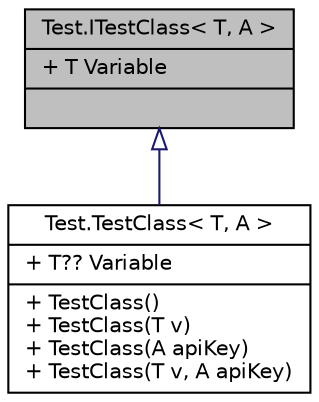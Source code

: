 digraph "Test.ITestClass&lt; T, A &gt;"
{
 // LATEX_PDF_SIZE
  bgcolor="transparent";
  edge [fontname="Helvetica",fontsize="10",labelfontname="Helvetica",labelfontsize="10"];
  node [fontname="Helvetica",fontsize="10",shape=record];
  Node1 [label="{Test.ITestClass\< T, A \>\n|+ T Variable\l|}",height=0.2,width=0.4,color="black", fillcolor="grey75", style="filled", fontcolor="black",tooltip="An interface for a class to demonstrate ChangeEventArgs<T> and ChangeEventHandler<T>."];
  Node1 -> Node2 [dir="back",color="midnightblue",fontsize="10",style="solid",arrowtail="onormal",fontname="Helvetica"];
  Node2 [label="{Test.TestClass\< T, A \>\n|+ T?? Variable\l|+  TestClass()\l+  TestClass(T v)\l+  TestClass(A apiKey)\l+  TestClass(T v, A apiKey)\l}",height=0.2,width=0.4,color="black",URL="$d4/db8/classTest_1_1TestClass.html",tooltip="A class to demonstrate ChangeEventArgs<T> and ChangeEventHandler<T>."];
}

